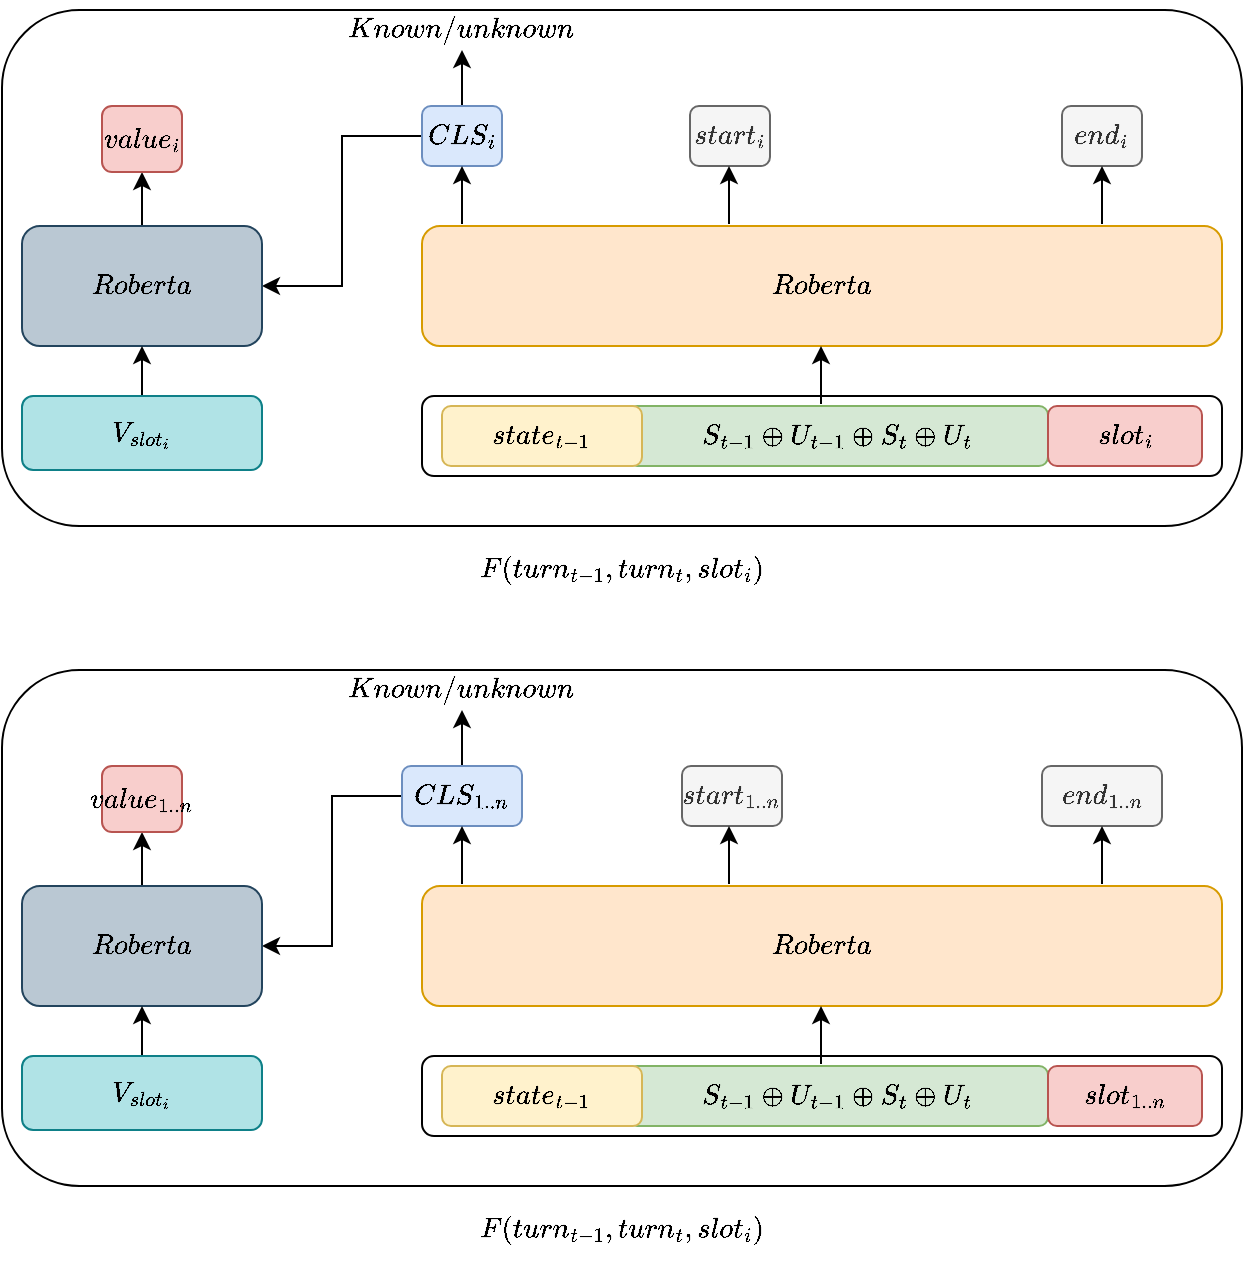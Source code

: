 <mxfile version="14.2.6" type="github">
  <diagram id="8C_kMzsXKGDB7avgyeky" name="Page-1">
    <mxGraphModel dx="677" dy="363" grid="1" gridSize="10" guides="1" tooltips="1" connect="1" arrows="1" fold="1" page="1" pageScale="1" pageWidth="827" pageHeight="1169" math="1" shadow="0">
      <root>
        <mxCell id="0" />
        <mxCell id="1" parent="0" />
        <mxCell id="QM_1y8_zXTEwYixWuQdQ-26" value="" style="rounded=1;whiteSpace=wrap;html=1;shadow=0;sketch=0;fillColor=none;" parent="1" vertex="1">
          <mxGeometry x="70" y="170" width="620" height="258" as="geometry" />
        </mxCell>
        <mxCell id="QM_1y8_zXTEwYixWuQdQ-16" value="" style="rounded=1;whiteSpace=wrap;html=1;sketch=0;shadow=0;fillColor=none;" parent="1" vertex="1">
          <mxGeometry x="280" y="363" width="400" height="40" as="geometry" />
        </mxCell>
        <mxCell id="QM_1y8_zXTEwYixWuQdQ-1" value="\(S_{t-1}\oplus U_{t-1}\oplus S_{t}\oplus U_{t}&lt;br&gt;\)" style="rounded=1;whiteSpace=wrap;html=1;fillColor=#d5e8d4;strokeColor=#82b366;" parent="1" vertex="1">
          <mxGeometry x="383" y="368" width="210" height="30" as="geometry" />
        </mxCell>
        <mxCell id="QM_1y8_zXTEwYixWuQdQ-2" value="\(state_{t-1}\)" style="rounded=1;whiteSpace=wrap;html=1;fillColor=#fff2cc;strokeColor=#d6b656;" parent="1" vertex="1">
          <mxGeometry x="290" y="368" width="100" height="30" as="geometry" />
        </mxCell>
        <mxCell id="QM_1y8_zXTEwYixWuQdQ-3" value="\(slot_{i}\)" style="rounded=1;whiteSpace=wrap;html=1;fillColor=#f8cecc;strokeColor=#b85450;" parent="1" vertex="1">
          <mxGeometry x="593" y="368" width="77" height="30" as="geometry" />
        </mxCell>
        <mxCell id="QM_1y8_zXTEwYixWuQdQ-4" value="\(Roberta\)" style="rounded=1;whiteSpace=wrap;html=1;fillColor=#ffe6cc;strokeColor=#d79b00;" parent="1" vertex="1">
          <mxGeometry x="280" y="278" width="400" height="60" as="geometry" />
        </mxCell>
        <mxCell id="QM_1y8_zXTEwYixWuQdQ-20" style="edgeStyle=orthogonalEdgeStyle;rounded=0;orthogonalLoop=1;jettySize=auto;html=1;entryX=1;entryY=0.5;entryDx=0;entryDy=0;" parent="1" source="QM_1y8_zXTEwYixWuQdQ-6" target="QM_1y8_zXTEwYixWuQdQ-17" edge="1">
          <mxGeometry relative="1" as="geometry" />
        </mxCell>
        <mxCell id="QM_1y8_zXTEwYixWuQdQ-48" style="edgeStyle=orthogonalEdgeStyle;rounded=0;orthogonalLoop=1;jettySize=auto;html=1;entryX=0.5;entryY=1;entryDx=0;entryDy=0;" parent="1" source="QM_1y8_zXTEwYixWuQdQ-6" target="QM_1y8_zXTEwYixWuQdQ-47" edge="1">
          <mxGeometry relative="1" as="geometry" />
        </mxCell>
        <mxCell id="QM_1y8_zXTEwYixWuQdQ-6" value="\(CLS_{i}\)" style="rounded=1;whiteSpace=wrap;html=1;fillColor=#dae8fc;strokeColor=#6c8ebf;" parent="1" vertex="1">
          <mxGeometry x="280" y="218" width="40" height="30" as="geometry" />
        </mxCell>
        <mxCell id="QM_1y8_zXTEwYixWuQdQ-7" value="\(start_{i}&lt;br&gt;\)" style="rounded=1;whiteSpace=wrap;html=1;fillColor=#f5f5f5;strokeColor=#666666;fontColor=#333333;" parent="1" vertex="1">
          <mxGeometry x="414" y="218" width="40" height="30" as="geometry" />
        </mxCell>
        <mxCell id="QM_1y8_zXTEwYixWuQdQ-8" value="\(end_{i}&lt;br&gt;\)" style="rounded=1;whiteSpace=wrap;html=1;fillColor=#f5f5f5;strokeColor=#666666;fontColor=#333333;" parent="1" vertex="1">
          <mxGeometry x="600" y="218" width="40" height="30" as="geometry" />
        </mxCell>
        <mxCell id="QM_1y8_zXTEwYixWuQdQ-10" value="" style="endArrow=classic;html=1;entryX=0.5;entryY=1;entryDx=0;entryDy=0;" parent="1" target="QM_1y8_zXTEwYixWuQdQ-6" edge="1">
          <mxGeometry width="50" height="50" relative="1" as="geometry">
            <mxPoint x="300" y="277" as="sourcePoint" />
            <mxPoint x="440" y="118" as="targetPoint" />
          </mxGeometry>
        </mxCell>
        <mxCell id="QM_1y8_zXTEwYixWuQdQ-11" value="" style="endArrow=classic;html=1;entryX=0.5;entryY=1;entryDx=0;entryDy=0;" parent="1" edge="1">
          <mxGeometry width="50" height="50" relative="1" as="geometry">
            <mxPoint x="433.5" y="277" as="sourcePoint" />
            <mxPoint x="433.5" y="248" as="targetPoint" />
          </mxGeometry>
        </mxCell>
        <mxCell id="QM_1y8_zXTEwYixWuQdQ-12" value="" style="endArrow=classic;html=1;entryX=0.5;entryY=1;entryDx=0;entryDy=0;" parent="1" edge="1">
          <mxGeometry width="50" height="50" relative="1" as="geometry">
            <mxPoint x="620" y="277" as="sourcePoint" />
            <mxPoint x="620" y="248" as="targetPoint" />
          </mxGeometry>
        </mxCell>
        <mxCell id="QM_1y8_zXTEwYixWuQdQ-14" value="" style="endArrow=classic;html=1;entryX=0.5;entryY=1;entryDx=0;entryDy=0;" parent="1" edge="1">
          <mxGeometry width="50" height="50" relative="1" as="geometry">
            <mxPoint x="479.5" y="367" as="sourcePoint" />
            <mxPoint x="479.5" y="338" as="targetPoint" />
          </mxGeometry>
        </mxCell>
        <mxCell id="QM_1y8_zXTEwYixWuQdQ-24" value="" style="edgeStyle=orthogonalEdgeStyle;rounded=0;orthogonalLoop=1;jettySize=auto;html=1;" parent="1" source="QM_1y8_zXTEwYixWuQdQ-17" target="QM_1y8_zXTEwYixWuQdQ-23" edge="1">
          <mxGeometry relative="1" as="geometry" />
        </mxCell>
        <mxCell id="QM_1y8_zXTEwYixWuQdQ-17" value="\(Roberta\)" style="rounded=1;whiteSpace=wrap;html=1;shadow=0;sketch=0;fillColor=#bac8d3;strokeColor=#23445d;" parent="1" vertex="1">
          <mxGeometry x="80" y="278" width="120" height="60" as="geometry" />
        </mxCell>
        <mxCell id="QM_1y8_zXTEwYixWuQdQ-19" value="" style="edgeStyle=orthogonalEdgeStyle;rounded=0;orthogonalLoop=1;jettySize=auto;html=1;" parent="1" source="QM_1y8_zXTEwYixWuQdQ-18" target="QM_1y8_zXTEwYixWuQdQ-17" edge="1">
          <mxGeometry relative="1" as="geometry" />
        </mxCell>
        <mxCell id="QM_1y8_zXTEwYixWuQdQ-18" value="\(V_{slot_{i}}\)" style="rounded=1;whiteSpace=wrap;html=1;shadow=0;sketch=0;fillColor=#b0e3e6;strokeColor=#0e8088;" parent="1" vertex="1">
          <mxGeometry x="80" y="363" width="120" height="37" as="geometry" />
        </mxCell>
        <mxCell id="QM_1y8_zXTEwYixWuQdQ-23" value="\(value_{i}\)" style="whiteSpace=wrap;html=1;rounded=1;shadow=0;sketch=0;fillColor=#f8cecc;strokeColor=#b85450;" parent="1" vertex="1">
          <mxGeometry x="120" y="218" width="40" height="33" as="geometry" />
        </mxCell>
        <mxCell id="QM_1y8_zXTEwYixWuQdQ-25" value="\(F(turn_{t-1},turn_{t}&lt;br&gt;, slot_{i})\)" style="text;html=1;align=center;verticalAlign=middle;resizable=0;points=[];autosize=1;" parent="1" vertex="1">
          <mxGeometry x="315" y="435" width="130" height="30" as="geometry" />
        </mxCell>
        <mxCell id="QM_1y8_zXTEwYixWuQdQ-47" value="\(Known/unknown\)" style="text;html=1;strokeColor=none;fillColor=none;align=center;verticalAlign=middle;whiteSpace=wrap;rounded=0;shadow=0;sketch=0;" parent="1" vertex="1">
          <mxGeometry x="280" y="170" width="40" height="20" as="geometry" />
        </mxCell>
        <mxCell id="2xwW8s5UkR7yHIyXGmqO-1" value="" style="rounded=1;whiteSpace=wrap;html=1;shadow=0;sketch=0;fillColor=none;" vertex="1" parent="1">
          <mxGeometry x="70" y="500" width="620" height="258" as="geometry" />
        </mxCell>
        <mxCell id="2xwW8s5UkR7yHIyXGmqO-2" value="" style="rounded=1;whiteSpace=wrap;html=1;sketch=0;shadow=0;fillColor=none;" vertex="1" parent="1">
          <mxGeometry x="280" y="693" width="400" height="40" as="geometry" />
        </mxCell>
        <mxCell id="2xwW8s5UkR7yHIyXGmqO-3" value="\(S_{t-1}\oplus U_{t-1}\oplus S_{t}\oplus U_{t}&lt;br&gt;\)" style="rounded=1;whiteSpace=wrap;html=1;fillColor=#d5e8d4;strokeColor=#82b366;" vertex="1" parent="1">
          <mxGeometry x="383" y="698" width="210" height="30" as="geometry" />
        </mxCell>
        <mxCell id="2xwW8s5UkR7yHIyXGmqO-4" value="\(state_{t-1}\)" style="rounded=1;whiteSpace=wrap;html=1;fillColor=#fff2cc;strokeColor=#d6b656;" vertex="1" parent="1">
          <mxGeometry x="290" y="698" width="100" height="30" as="geometry" />
        </mxCell>
        <mxCell id="2xwW8s5UkR7yHIyXGmqO-5" value="\(slot_{1..n}\)" style="rounded=1;whiteSpace=wrap;html=1;fillColor=#f8cecc;strokeColor=#b85450;" vertex="1" parent="1">
          <mxGeometry x="593" y="698" width="77" height="30" as="geometry" />
        </mxCell>
        <mxCell id="2xwW8s5UkR7yHIyXGmqO-6" value="\(Roberta\)" style="rounded=1;whiteSpace=wrap;html=1;fillColor=#ffe6cc;strokeColor=#d79b00;" vertex="1" parent="1">
          <mxGeometry x="280" y="608" width="400" height="60" as="geometry" />
        </mxCell>
        <mxCell id="2xwW8s5UkR7yHIyXGmqO-7" style="edgeStyle=orthogonalEdgeStyle;rounded=0;orthogonalLoop=1;jettySize=auto;html=1;entryX=1;entryY=0.5;entryDx=0;entryDy=0;" edge="1" parent="1" source="2xwW8s5UkR7yHIyXGmqO-9" target="2xwW8s5UkR7yHIyXGmqO-17">
          <mxGeometry relative="1" as="geometry" />
        </mxCell>
        <mxCell id="2xwW8s5UkR7yHIyXGmqO-8" style="edgeStyle=orthogonalEdgeStyle;rounded=0;orthogonalLoop=1;jettySize=auto;html=1;entryX=0.5;entryY=1;entryDx=0;entryDy=0;" edge="1" parent="1" source="2xwW8s5UkR7yHIyXGmqO-9" target="2xwW8s5UkR7yHIyXGmqO-22">
          <mxGeometry relative="1" as="geometry" />
        </mxCell>
        <mxCell id="2xwW8s5UkR7yHIyXGmqO-9" value="\(CLS_{1..n}\)" style="rounded=1;whiteSpace=wrap;html=1;fillColor=#dae8fc;strokeColor=#6c8ebf;" vertex="1" parent="1">
          <mxGeometry x="270" y="548" width="60" height="30" as="geometry" />
        </mxCell>
        <mxCell id="2xwW8s5UkR7yHIyXGmqO-10" value="\(start_{1..n}&lt;br&gt;\)" style="rounded=1;whiteSpace=wrap;html=1;fillColor=#f5f5f5;strokeColor=#666666;fontColor=#333333;" vertex="1" parent="1">
          <mxGeometry x="410" y="548" width="50" height="30" as="geometry" />
        </mxCell>
        <mxCell id="2xwW8s5UkR7yHIyXGmqO-11" value="\(end_{1..n}&lt;br&gt;\)" style="rounded=1;whiteSpace=wrap;html=1;fillColor=#f5f5f5;strokeColor=#666666;fontColor=#333333;" vertex="1" parent="1">
          <mxGeometry x="590" y="548" width="60" height="30" as="geometry" />
        </mxCell>
        <mxCell id="2xwW8s5UkR7yHIyXGmqO-12" value="" style="endArrow=classic;html=1;entryX=0.5;entryY=1;entryDx=0;entryDy=0;" edge="1" parent="1" target="2xwW8s5UkR7yHIyXGmqO-9">
          <mxGeometry width="50" height="50" relative="1" as="geometry">
            <mxPoint x="300" y="607" as="sourcePoint" />
            <mxPoint x="440" y="448" as="targetPoint" />
          </mxGeometry>
        </mxCell>
        <mxCell id="2xwW8s5UkR7yHIyXGmqO-13" value="" style="endArrow=classic;html=1;entryX=0.5;entryY=1;entryDx=0;entryDy=0;" edge="1" parent="1">
          <mxGeometry width="50" height="50" relative="1" as="geometry">
            <mxPoint x="433.5" y="607" as="sourcePoint" />
            <mxPoint x="433.5" y="578" as="targetPoint" />
          </mxGeometry>
        </mxCell>
        <mxCell id="2xwW8s5UkR7yHIyXGmqO-14" value="" style="endArrow=classic;html=1;entryX=0.5;entryY=1;entryDx=0;entryDy=0;" edge="1" parent="1">
          <mxGeometry width="50" height="50" relative="1" as="geometry">
            <mxPoint x="620" y="607" as="sourcePoint" />
            <mxPoint x="620" y="578" as="targetPoint" />
          </mxGeometry>
        </mxCell>
        <mxCell id="2xwW8s5UkR7yHIyXGmqO-15" value="" style="endArrow=classic;html=1;entryX=0.5;entryY=1;entryDx=0;entryDy=0;" edge="1" parent="1">
          <mxGeometry width="50" height="50" relative="1" as="geometry">
            <mxPoint x="479.5" y="697" as="sourcePoint" />
            <mxPoint x="479.5" y="668" as="targetPoint" />
          </mxGeometry>
        </mxCell>
        <mxCell id="2xwW8s5UkR7yHIyXGmqO-16" value="" style="edgeStyle=orthogonalEdgeStyle;rounded=0;orthogonalLoop=1;jettySize=auto;html=1;" edge="1" parent="1" source="2xwW8s5UkR7yHIyXGmqO-17" target="2xwW8s5UkR7yHIyXGmqO-20">
          <mxGeometry relative="1" as="geometry" />
        </mxCell>
        <mxCell id="2xwW8s5UkR7yHIyXGmqO-17" value="\(Roberta\)" style="rounded=1;whiteSpace=wrap;html=1;shadow=0;sketch=0;fillColor=#bac8d3;strokeColor=#23445d;" vertex="1" parent="1">
          <mxGeometry x="80" y="608" width="120" height="60" as="geometry" />
        </mxCell>
        <mxCell id="2xwW8s5UkR7yHIyXGmqO-18" value="" style="edgeStyle=orthogonalEdgeStyle;rounded=0;orthogonalLoop=1;jettySize=auto;html=1;" edge="1" parent="1" source="2xwW8s5UkR7yHIyXGmqO-19" target="2xwW8s5UkR7yHIyXGmqO-17">
          <mxGeometry relative="1" as="geometry" />
        </mxCell>
        <mxCell id="2xwW8s5UkR7yHIyXGmqO-19" value="\(V_{slot_{i}}\)" style="rounded=1;whiteSpace=wrap;html=1;shadow=0;sketch=0;fillColor=#b0e3e6;strokeColor=#0e8088;" vertex="1" parent="1">
          <mxGeometry x="80" y="693" width="120" height="37" as="geometry" />
        </mxCell>
        <mxCell id="2xwW8s5UkR7yHIyXGmqO-20" value="\(value_{1..n}\)" style="whiteSpace=wrap;html=1;rounded=1;shadow=0;sketch=0;fillColor=#f8cecc;strokeColor=#b85450;" vertex="1" parent="1">
          <mxGeometry x="120" y="548" width="40" height="33" as="geometry" />
        </mxCell>
        <mxCell id="2xwW8s5UkR7yHIyXGmqO-21" value="\(F(turn_{t-1},turn_{t}&lt;br&gt;, slot_{i})\)" style="text;html=1;align=center;verticalAlign=middle;resizable=0;points=[];autosize=1;" vertex="1" parent="1">
          <mxGeometry x="315" y="765" width="130" height="30" as="geometry" />
        </mxCell>
        <mxCell id="2xwW8s5UkR7yHIyXGmqO-22" value="\(Known/unknown\)" style="text;html=1;strokeColor=none;fillColor=none;align=center;verticalAlign=middle;whiteSpace=wrap;rounded=0;shadow=0;sketch=0;" vertex="1" parent="1">
          <mxGeometry x="280" y="500" width="40" height="20" as="geometry" />
        </mxCell>
      </root>
    </mxGraphModel>
  </diagram>
</mxfile>
